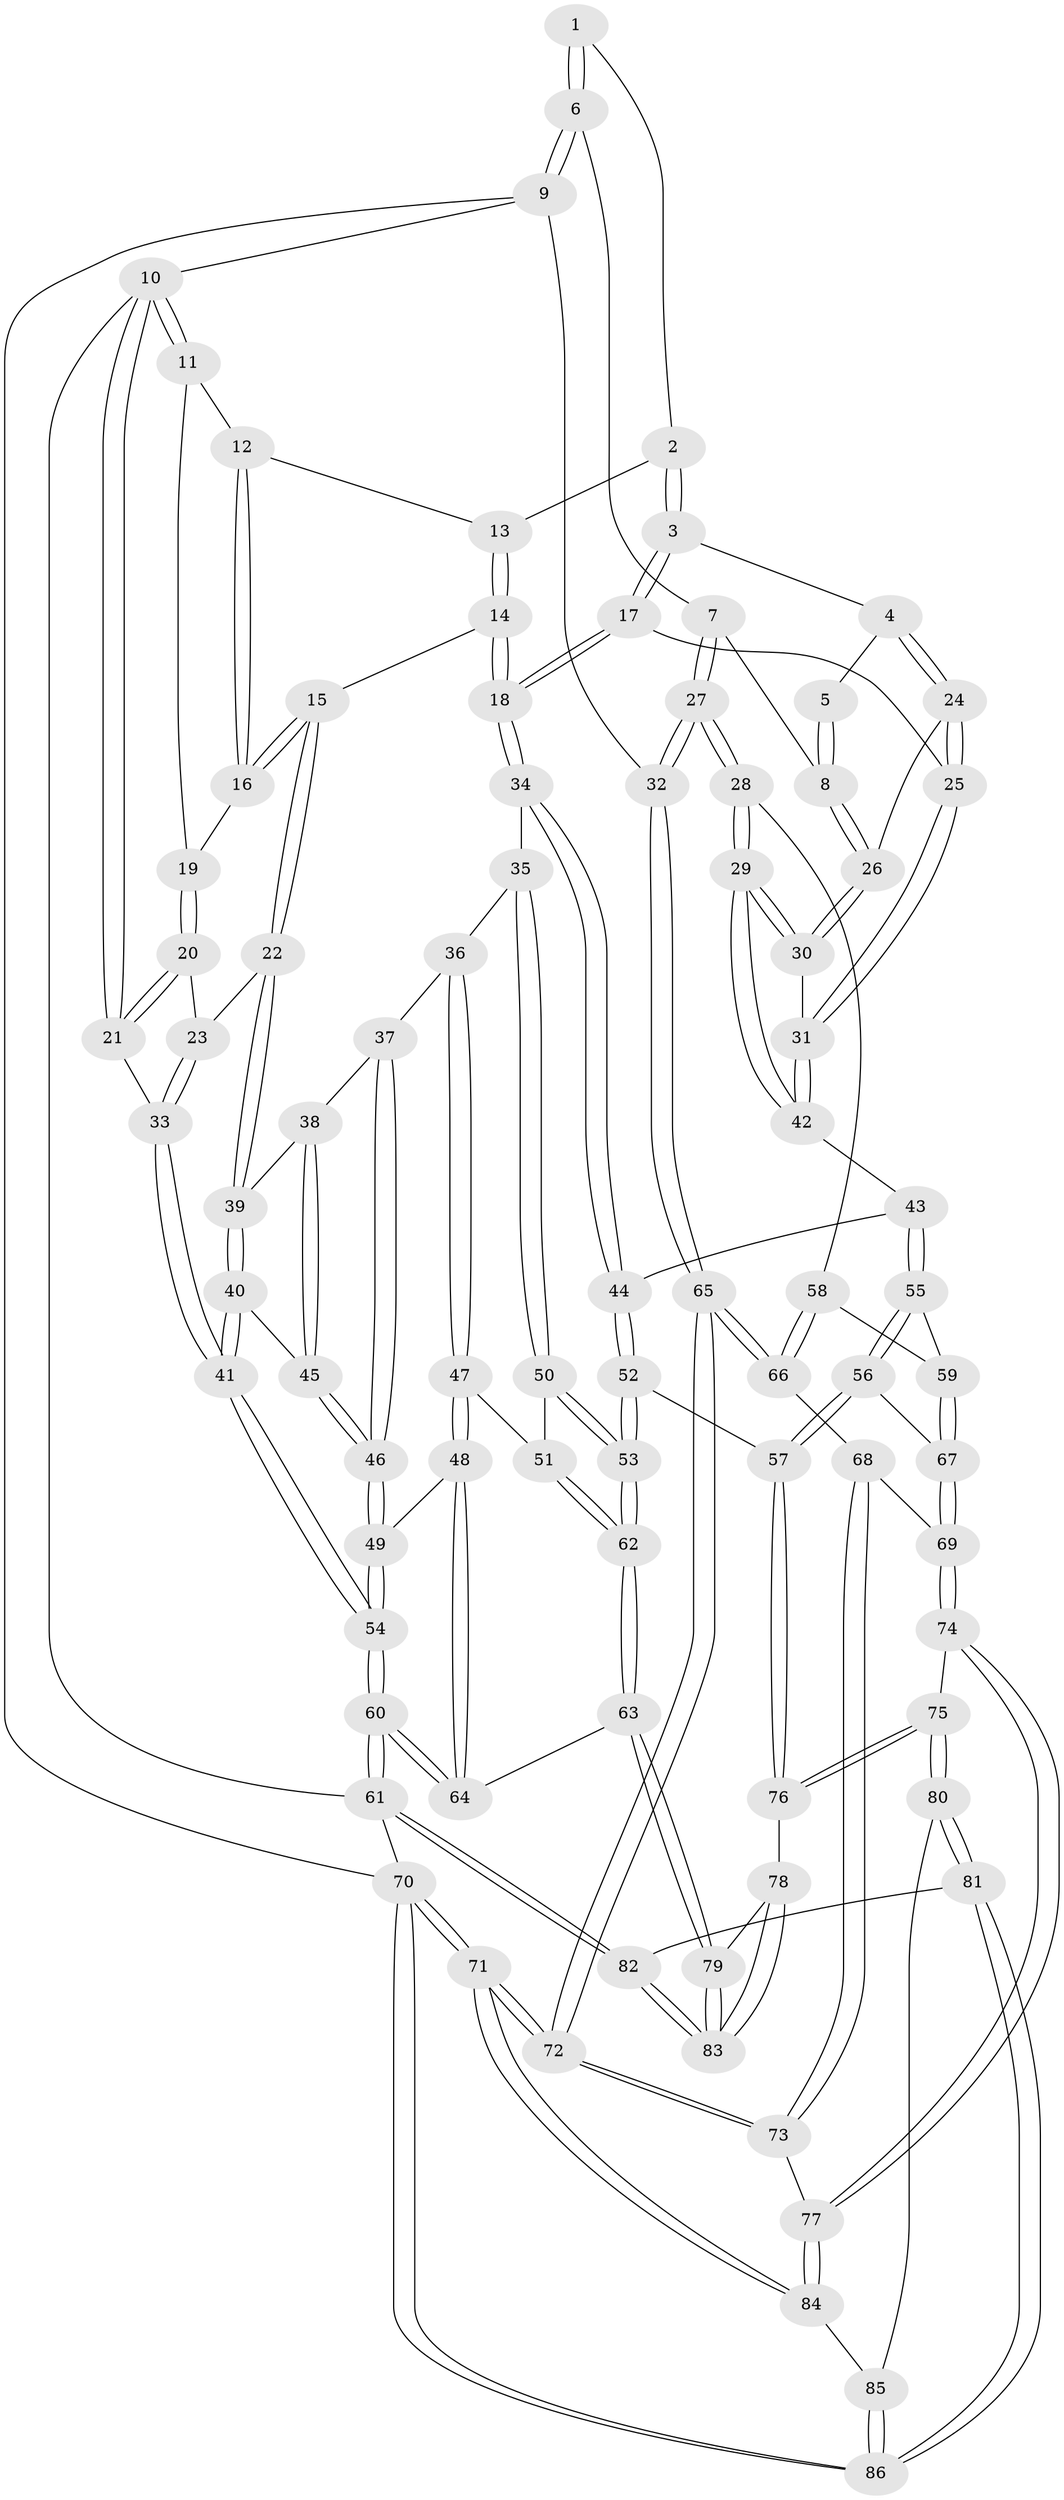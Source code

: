 // coarse degree distribution, {3: 0.17647058823529413, 6: 0.11764705882352941, 5: 0.29411764705882354, 2: 0.029411764705882353, 4: 0.29411764705882354, 7: 0.058823529411764705, 8: 0.029411764705882353}
// Generated by graph-tools (version 1.1) at 2025/04/03/04/25 22:04:56]
// undirected, 86 vertices, 212 edges
graph export_dot {
graph [start="1"]
  node [color=gray90,style=filled];
  1 [pos="+0.8477553958243522+0"];
  2 [pos="+0.5551861310464407+0"];
  3 [pos="+0.5775921882928631+0"];
  4 [pos="+0.6725784518280274+0.08515708690573115"];
  5 [pos="+0.8269097693492891+0"];
  6 [pos="+1+0"];
  7 [pos="+0.8562119708092978+0.15743149432145168"];
  8 [pos="+0.8061512293180325+0.14520057861480065"];
  9 [pos="+1+0"];
  10 [pos="+0+0"];
  11 [pos="+0+0"];
  12 [pos="+0.3181365179523782+0"];
  13 [pos="+0.3831349630047845+0"];
  14 [pos="+0.3739972936835279+0.1900850646281988"];
  15 [pos="+0.353204012638491+0.18810478428209915"];
  16 [pos="+0.2275044413489482+0.08416409480835597"];
  17 [pos="+0.4781789331874564+0.2205152063307671"];
  18 [pos="+0.43430564790960546+0.23971969924339606"];
  19 [pos="+0.12431966553388688+0.06799222775785296"];
  20 [pos="+0.09916120447271547+0.13011138864008034"];
  21 [pos="+0+0.004649736807352942"];
  22 [pos="+0.1351929540730367+0.2575773433325104"];
  23 [pos="+0.10345996493619224+0.23239868979679226"];
  24 [pos="+0.7024953358800584+0.15935636486030053"];
  25 [pos="+0.6192644017927899+0.2044922998733985"];
  26 [pos="+0.7563019503118812+0.1632844190376237"];
  27 [pos="+1+0.35076497716596444"];
  28 [pos="+0.9104132649842853+0.4470940278104883"];
  29 [pos="+0.9075324221319853+0.445702570615858"];
  30 [pos="+0.7727455065129282+0.32078109210830913"];
  31 [pos="+0.6773633108693589+0.37724556057123226"];
  32 [pos="+1+0.35198820169569844"];
  33 [pos="+0+0.2739214840956968"];
  34 [pos="+0.4306492968135363+0.3085827830775896"];
  35 [pos="+0.40565706041731303+0.34071700016347334"];
  36 [pos="+0.24376923220390725+0.40413515449971193"];
  37 [pos="+0.18780485532768698+0.40002931194774716"];
  38 [pos="+0.172949855551482+0.38170196227506625"];
  39 [pos="+0.13932815372689247+0.3167884069281697"];
  40 [pos="+0+0.42923320954832944"];
  41 [pos="+0+0.45235912207403434"];
  42 [pos="+0.663651755972273+0.42423898073843874"];
  43 [pos="+0.6435831090502054+0.4433994112220856"];
  44 [pos="+0.533593685646713+0.41222406263317724"];
  45 [pos="+0.04557571765342031+0.44921512358631793"];
  46 [pos="+0.148200982933054+0.5251857740334989"];
  47 [pos="+0.2842295833769705+0.5155979335265056"];
  48 [pos="+0.187827333394173+0.5901189149927532"];
  49 [pos="+0.15313800990207596+0.5780569662665282"];
  50 [pos="+0.38760949331040917+0.4449661458529349"];
  51 [pos="+0.2968114058695288+0.5157502890531213"];
  52 [pos="+0.47697633680981205+0.6505149460551538"];
  53 [pos="+0.45346402989096807+0.6586501142499496"];
  54 [pos="+0+0.7804150355000388"];
  55 [pos="+0.6495919853573964+0.4769194871180128"];
  56 [pos="+0.5933975775869481+0.6469378816681733"];
  57 [pos="+0.5911704881657631+0.6493967630756382"];
  58 [pos="+0.8670729272278648+0.5226307462828789"];
  59 [pos="+0.8084634789601667+0.5710935474720185"];
  60 [pos="+0+1"];
  61 [pos="+0+1"];
  62 [pos="+0.44014815162851484+0.6695257545750151"];
  63 [pos="+0.3864835256809088+0.7351125165130977"];
  64 [pos="+0.3189110546452275+0.7298632321515548"];
  65 [pos="+1+0.6441739408102505"];
  66 [pos="+0.9546629196707097+0.6833488810981722"];
  67 [pos="+0.8014445184612773+0.5851078075752181"];
  68 [pos="+0.9354757527959606+0.7017922954585409"];
  69 [pos="+0.8111697479633041+0.7028629135220068"];
  70 [pos="+1+1"];
  71 [pos="+1+1"];
  72 [pos="+1+0.6886518595589367"];
  73 [pos="+0.9344108454070352+0.7935695004166631"];
  74 [pos="+0.7734549701552822+0.7696304637526966"];
  75 [pos="+0.7042785314681999+0.7942177132923955"];
  76 [pos="+0.6945618611169327+0.7890096064705766"];
  77 [pos="+0.9077973165103636+0.8551861535790889"];
  78 [pos="+0.6543559697902586+0.8069770316109994"];
  79 [pos="+0.41659211531017143+0.8232024393582795"];
  80 [pos="+0.7078508260003014+0.8775901187527223"];
  81 [pos="+0.6678479386756419+1"];
  82 [pos="+0.4417062763182898+1"];
  83 [pos="+0.44267753075131483+0.9913034106528914"];
  84 [pos="+0.9116861212942827+0.864718839259276"];
  85 [pos="+0.8613559248517432+0.9074338340909529"];
  86 [pos="+0.6835107687503096+1"];
  1 -- 2;
  1 -- 6;
  1 -- 6;
  2 -- 3;
  2 -- 3;
  2 -- 13;
  3 -- 4;
  3 -- 17;
  3 -- 17;
  4 -- 5;
  4 -- 24;
  4 -- 24;
  5 -- 8;
  5 -- 8;
  6 -- 7;
  6 -- 9;
  6 -- 9;
  7 -- 8;
  7 -- 27;
  7 -- 27;
  8 -- 26;
  8 -- 26;
  9 -- 10;
  9 -- 32;
  9 -- 70;
  10 -- 11;
  10 -- 11;
  10 -- 21;
  10 -- 21;
  10 -- 61;
  11 -- 12;
  11 -- 19;
  12 -- 13;
  12 -- 16;
  12 -- 16;
  13 -- 14;
  13 -- 14;
  14 -- 15;
  14 -- 18;
  14 -- 18;
  15 -- 16;
  15 -- 16;
  15 -- 22;
  15 -- 22;
  16 -- 19;
  17 -- 18;
  17 -- 18;
  17 -- 25;
  18 -- 34;
  18 -- 34;
  19 -- 20;
  19 -- 20;
  20 -- 21;
  20 -- 21;
  20 -- 23;
  21 -- 33;
  22 -- 23;
  22 -- 39;
  22 -- 39;
  23 -- 33;
  23 -- 33;
  24 -- 25;
  24 -- 25;
  24 -- 26;
  25 -- 31;
  25 -- 31;
  26 -- 30;
  26 -- 30;
  27 -- 28;
  27 -- 28;
  27 -- 32;
  27 -- 32;
  28 -- 29;
  28 -- 29;
  28 -- 58;
  29 -- 30;
  29 -- 30;
  29 -- 42;
  29 -- 42;
  30 -- 31;
  31 -- 42;
  31 -- 42;
  32 -- 65;
  32 -- 65;
  33 -- 41;
  33 -- 41;
  34 -- 35;
  34 -- 44;
  34 -- 44;
  35 -- 36;
  35 -- 50;
  35 -- 50;
  36 -- 37;
  36 -- 47;
  36 -- 47;
  37 -- 38;
  37 -- 46;
  37 -- 46;
  38 -- 39;
  38 -- 45;
  38 -- 45;
  39 -- 40;
  39 -- 40;
  40 -- 41;
  40 -- 41;
  40 -- 45;
  41 -- 54;
  41 -- 54;
  42 -- 43;
  43 -- 44;
  43 -- 55;
  43 -- 55;
  44 -- 52;
  44 -- 52;
  45 -- 46;
  45 -- 46;
  46 -- 49;
  46 -- 49;
  47 -- 48;
  47 -- 48;
  47 -- 51;
  48 -- 49;
  48 -- 64;
  48 -- 64;
  49 -- 54;
  49 -- 54;
  50 -- 51;
  50 -- 53;
  50 -- 53;
  51 -- 62;
  51 -- 62;
  52 -- 53;
  52 -- 53;
  52 -- 57;
  53 -- 62;
  53 -- 62;
  54 -- 60;
  54 -- 60;
  55 -- 56;
  55 -- 56;
  55 -- 59;
  56 -- 57;
  56 -- 57;
  56 -- 67;
  57 -- 76;
  57 -- 76;
  58 -- 59;
  58 -- 66;
  58 -- 66;
  59 -- 67;
  59 -- 67;
  60 -- 61;
  60 -- 61;
  60 -- 64;
  60 -- 64;
  61 -- 82;
  61 -- 82;
  61 -- 70;
  62 -- 63;
  62 -- 63;
  63 -- 64;
  63 -- 79;
  63 -- 79;
  65 -- 66;
  65 -- 66;
  65 -- 72;
  65 -- 72;
  66 -- 68;
  67 -- 69;
  67 -- 69;
  68 -- 69;
  68 -- 73;
  68 -- 73;
  69 -- 74;
  69 -- 74;
  70 -- 71;
  70 -- 71;
  70 -- 86;
  70 -- 86;
  71 -- 72;
  71 -- 72;
  71 -- 84;
  71 -- 84;
  72 -- 73;
  72 -- 73;
  73 -- 77;
  74 -- 75;
  74 -- 77;
  74 -- 77;
  75 -- 76;
  75 -- 76;
  75 -- 80;
  75 -- 80;
  76 -- 78;
  77 -- 84;
  77 -- 84;
  78 -- 79;
  78 -- 83;
  78 -- 83;
  79 -- 83;
  79 -- 83;
  80 -- 81;
  80 -- 81;
  80 -- 85;
  81 -- 82;
  81 -- 86;
  81 -- 86;
  82 -- 83;
  82 -- 83;
  84 -- 85;
  85 -- 86;
  85 -- 86;
}
